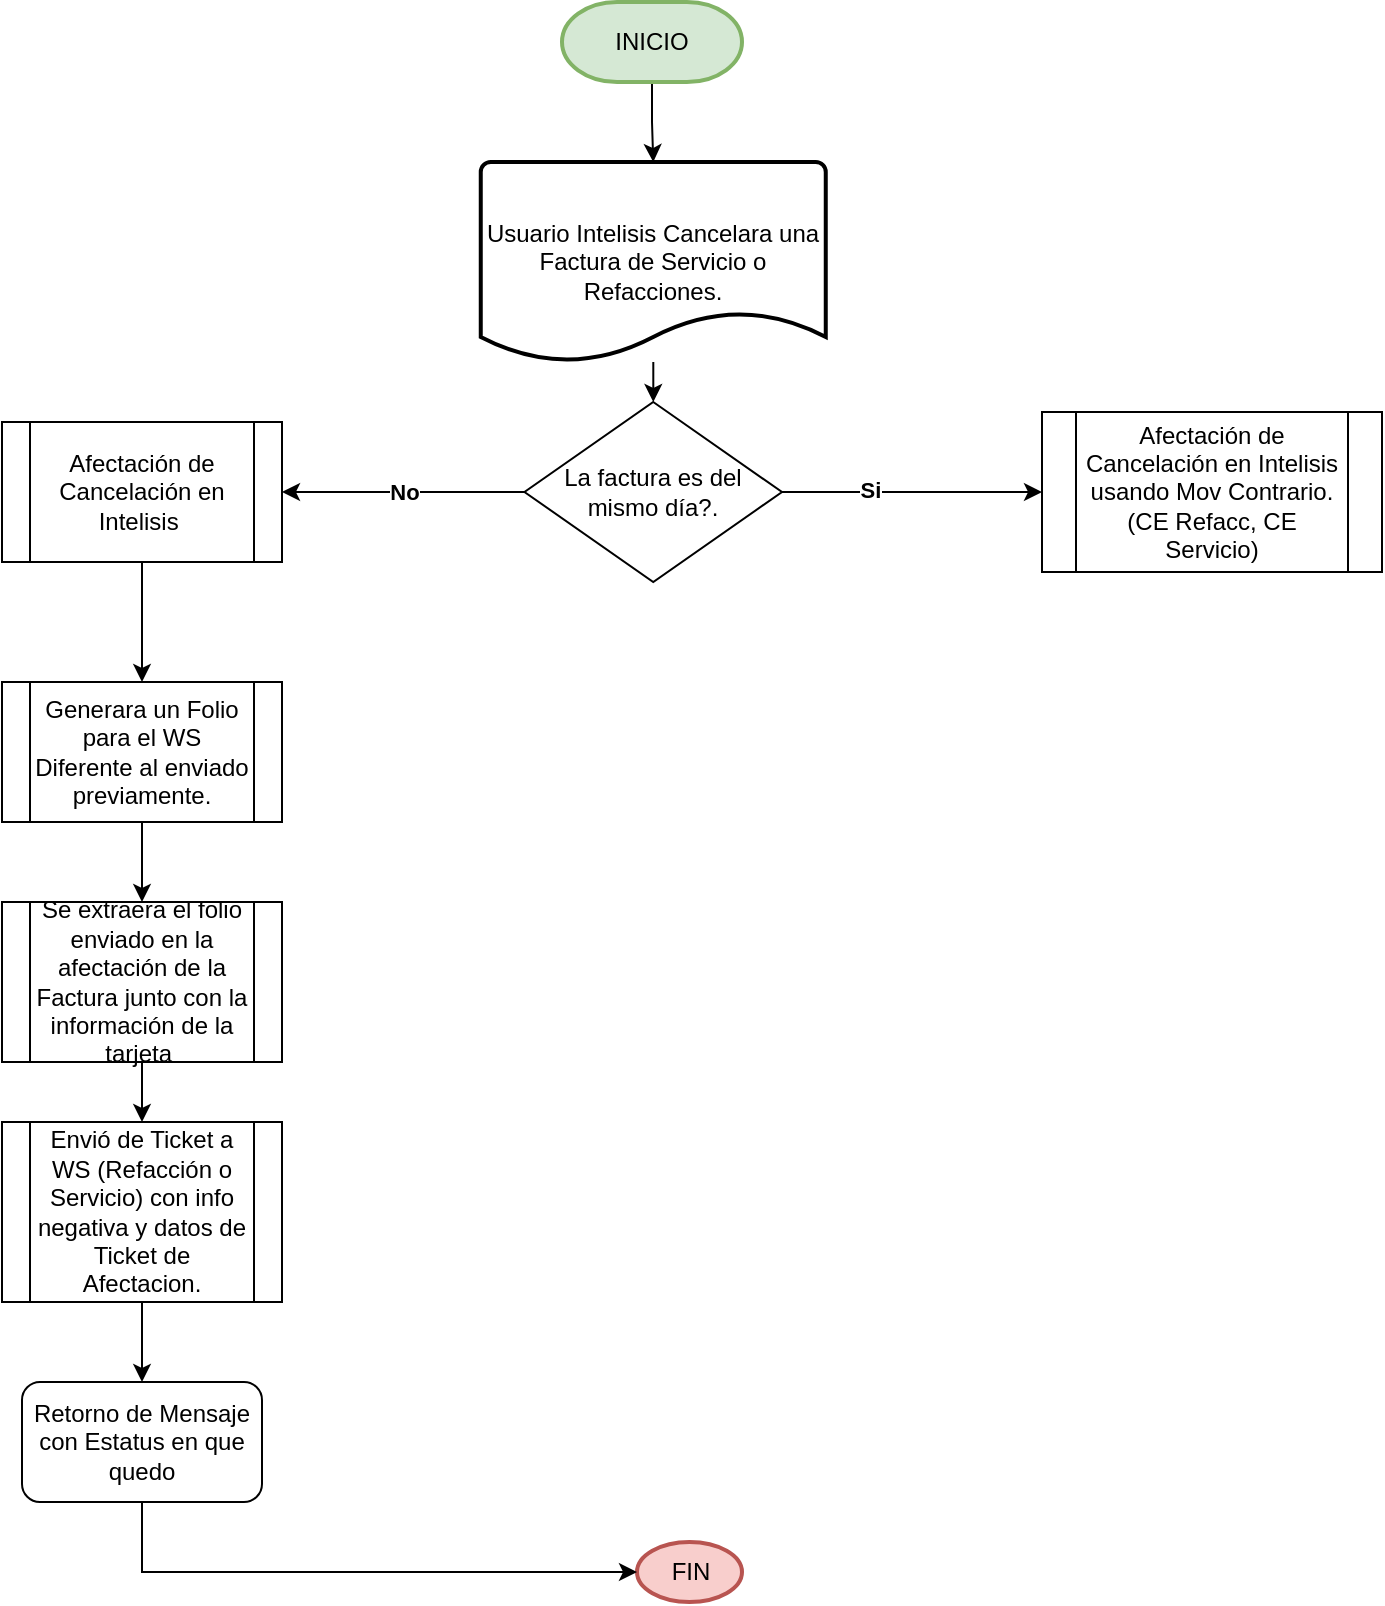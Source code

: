 <mxfile version="14.5.10" type="github">
  <diagram id="C5RBs43oDa-KdzZeNtuy" name="Page-1">
    <mxGraphModel dx="981" dy="526" grid="1" gridSize="10" guides="1" tooltips="1" connect="1" arrows="1" fold="1" page="1" pageScale="1" pageWidth="827" pageHeight="1169" math="0" shadow="0">
      <root>
        <mxCell id="WIyWlLk6GJQsqaUBKTNV-0" />
        <mxCell id="WIyWlLk6GJQsqaUBKTNV-1" parent="WIyWlLk6GJQsqaUBKTNV-0" />
        <mxCell id="VIHOFZCNitFwYfkJKbsK-21" style="edgeStyle=orthogonalEdgeStyle;rounded=0;orthogonalLoop=1;jettySize=auto;html=1;entryX=0.5;entryY=0;entryDx=0;entryDy=0;" edge="1" parent="WIyWlLk6GJQsqaUBKTNV-1" source="VIHOFZCNitFwYfkJKbsK-6" target="VIHOFZCNitFwYfkJKbsK-20">
          <mxGeometry relative="1" as="geometry" />
        </mxCell>
        <mxCell id="VIHOFZCNitFwYfkJKbsK-6" value="Usuario Intelisis Cancelara una Factura de Servicio o Refacciones." style="strokeWidth=2;html=1;shape=mxgraph.flowchart.document2;whiteSpace=wrap;size=0.25;" vertex="1" parent="WIyWlLk6GJQsqaUBKTNV-1">
          <mxGeometry x="299.38" y="90" width="172.5" height="100" as="geometry" />
        </mxCell>
        <mxCell id="VIHOFZCNitFwYfkJKbsK-32" style="edgeStyle=orthogonalEdgeStyle;rounded=0;orthogonalLoop=1;jettySize=auto;html=1;entryX=0.5;entryY=0;entryDx=0;entryDy=0;" edge="1" parent="WIyWlLk6GJQsqaUBKTNV-1" source="VIHOFZCNitFwYfkJKbsK-8" target="VIHOFZCNitFwYfkJKbsK-31">
          <mxGeometry relative="1" as="geometry" />
        </mxCell>
        <mxCell id="VIHOFZCNitFwYfkJKbsK-8" value="Envió de Ticket a WS (Refacción o Servicio) con info negativa y datos de Ticket de Afectacion." style="shape=process;whiteSpace=wrap;html=1;backgroundOutline=1;" vertex="1" parent="WIyWlLk6GJQsqaUBKTNV-1">
          <mxGeometry x="60" y="570" width="140" height="90" as="geometry" />
        </mxCell>
        <mxCell id="VIHOFZCNitFwYfkJKbsK-16" value="FIN" style="strokeWidth=2;html=1;shape=mxgraph.flowchart.start_1;whiteSpace=wrap;fillColor=#f8cecc;strokeColor=#b85450;" vertex="1" parent="WIyWlLk6GJQsqaUBKTNV-1">
          <mxGeometry x="377.5" y="780" width="52.5" height="30" as="geometry" />
        </mxCell>
        <mxCell id="VIHOFZCNitFwYfkJKbsK-22" style="edgeStyle=orthogonalEdgeStyle;rounded=0;orthogonalLoop=1;jettySize=auto;html=1;entryX=0.5;entryY=0;entryDx=0;entryDy=0;entryPerimeter=0;" edge="1" parent="WIyWlLk6GJQsqaUBKTNV-1" source="VIHOFZCNitFwYfkJKbsK-19" target="VIHOFZCNitFwYfkJKbsK-6">
          <mxGeometry relative="1" as="geometry" />
        </mxCell>
        <mxCell id="VIHOFZCNitFwYfkJKbsK-19" value="INICIO" style="strokeWidth=2;html=1;shape=mxgraph.flowchart.terminator;whiteSpace=wrap;fillColor=#d5e8d4;strokeColor=#82b366;" vertex="1" parent="WIyWlLk6GJQsqaUBKTNV-1">
          <mxGeometry x="340" y="10" width="90" height="40" as="geometry" />
        </mxCell>
        <mxCell id="VIHOFZCNitFwYfkJKbsK-30" value="&lt;b&gt;No&lt;/b&gt;" style="edgeStyle=orthogonalEdgeStyle;rounded=0;orthogonalLoop=1;jettySize=auto;html=1;" edge="1" parent="WIyWlLk6GJQsqaUBKTNV-1" source="VIHOFZCNitFwYfkJKbsK-20" target="VIHOFZCNitFwYfkJKbsK-27">
          <mxGeometry relative="1" as="geometry" />
        </mxCell>
        <mxCell id="VIHOFZCNitFwYfkJKbsK-35" style="edgeStyle=orthogonalEdgeStyle;rounded=0;orthogonalLoop=1;jettySize=auto;html=1;entryX=0;entryY=0.5;entryDx=0;entryDy=0;" edge="1" parent="WIyWlLk6GJQsqaUBKTNV-1" source="VIHOFZCNitFwYfkJKbsK-20" target="VIHOFZCNitFwYfkJKbsK-34">
          <mxGeometry relative="1" as="geometry" />
        </mxCell>
        <mxCell id="VIHOFZCNitFwYfkJKbsK-36" value="&lt;b&gt;Si&lt;br&gt;&lt;/b&gt;" style="edgeLabel;html=1;align=center;verticalAlign=middle;resizable=0;points=[];" vertex="1" connectable="0" parent="VIHOFZCNitFwYfkJKbsK-35">
          <mxGeometry x="-0.333" y="1" relative="1" as="geometry">
            <mxPoint as="offset" />
          </mxGeometry>
        </mxCell>
        <mxCell id="VIHOFZCNitFwYfkJKbsK-20" value="La factura es del mismo día?." style="rhombus;whiteSpace=wrap;html=1;" vertex="1" parent="WIyWlLk6GJQsqaUBKTNV-1">
          <mxGeometry x="321.25" y="210" width="128.75" height="90" as="geometry" />
        </mxCell>
        <mxCell id="VIHOFZCNitFwYfkJKbsK-25" style="edgeStyle=orthogonalEdgeStyle;rounded=0;orthogonalLoop=1;jettySize=auto;html=1;entryX=0.5;entryY=0;entryDx=0;entryDy=0;" edge="1" parent="WIyWlLk6GJQsqaUBKTNV-1" source="VIHOFZCNitFwYfkJKbsK-23" target="VIHOFZCNitFwYfkJKbsK-24">
          <mxGeometry relative="1" as="geometry" />
        </mxCell>
        <mxCell id="VIHOFZCNitFwYfkJKbsK-23" value="Generara un Folio para el WS Diferente al enviado previamente." style="shape=process;whiteSpace=wrap;html=1;backgroundOutline=1;" vertex="1" parent="WIyWlLk6GJQsqaUBKTNV-1">
          <mxGeometry x="60" y="350" width="140" height="70" as="geometry" />
        </mxCell>
        <mxCell id="VIHOFZCNitFwYfkJKbsK-26" style="edgeStyle=orthogonalEdgeStyle;rounded=0;orthogonalLoop=1;jettySize=auto;html=1;entryX=0.5;entryY=0;entryDx=0;entryDy=0;" edge="1" parent="WIyWlLk6GJQsqaUBKTNV-1" source="VIHOFZCNitFwYfkJKbsK-24" target="VIHOFZCNitFwYfkJKbsK-8">
          <mxGeometry relative="1" as="geometry" />
        </mxCell>
        <mxCell id="VIHOFZCNitFwYfkJKbsK-24" value="Se extraera el folio enviado en la afectación de la Factura junto con la información de la tarjeta&amp;nbsp;" style="shape=process;whiteSpace=wrap;html=1;backgroundOutline=1;" vertex="1" parent="WIyWlLk6GJQsqaUBKTNV-1">
          <mxGeometry x="60" y="460" width="140" height="80" as="geometry" />
        </mxCell>
        <mxCell id="VIHOFZCNitFwYfkJKbsK-28" style="edgeStyle=orthogonalEdgeStyle;rounded=0;orthogonalLoop=1;jettySize=auto;html=1;entryX=0.5;entryY=0;entryDx=0;entryDy=0;" edge="1" parent="WIyWlLk6GJQsqaUBKTNV-1" source="VIHOFZCNitFwYfkJKbsK-27" target="VIHOFZCNitFwYfkJKbsK-23">
          <mxGeometry relative="1" as="geometry" />
        </mxCell>
        <mxCell id="VIHOFZCNitFwYfkJKbsK-27" value="Afectación de Cancelación en Intelisis&amp;nbsp;" style="shape=process;whiteSpace=wrap;html=1;backgroundOutline=1;" vertex="1" parent="WIyWlLk6GJQsqaUBKTNV-1">
          <mxGeometry x="60" y="220" width="140" height="70" as="geometry" />
        </mxCell>
        <mxCell id="VIHOFZCNitFwYfkJKbsK-33" style="edgeStyle=orthogonalEdgeStyle;rounded=0;orthogonalLoop=1;jettySize=auto;html=1;entryX=0;entryY=0.5;entryDx=0;entryDy=0;entryPerimeter=0;" edge="1" parent="WIyWlLk6GJQsqaUBKTNV-1" source="VIHOFZCNitFwYfkJKbsK-31" target="VIHOFZCNitFwYfkJKbsK-16">
          <mxGeometry relative="1" as="geometry">
            <Array as="points">
              <mxPoint x="130" y="795" />
            </Array>
          </mxGeometry>
        </mxCell>
        <mxCell id="VIHOFZCNitFwYfkJKbsK-31" value="Retorno de Mensaje con Estatus en que quedo" style="rounded=1;whiteSpace=wrap;html=1;" vertex="1" parent="WIyWlLk6GJQsqaUBKTNV-1">
          <mxGeometry x="70" y="700" width="120" height="60" as="geometry" />
        </mxCell>
        <mxCell id="VIHOFZCNitFwYfkJKbsK-34" value="Afectación de Cancelación en Intelisis usando Mov Contrario.(CE Refacc, CE Servicio)" style="shape=process;whiteSpace=wrap;html=1;backgroundOutline=1;" vertex="1" parent="WIyWlLk6GJQsqaUBKTNV-1">
          <mxGeometry x="580" y="215" width="170" height="80" as="geometry" />
        </mxCell>
      </root>
    </mxGraphModel>
  </diagram>
</mxfile>

